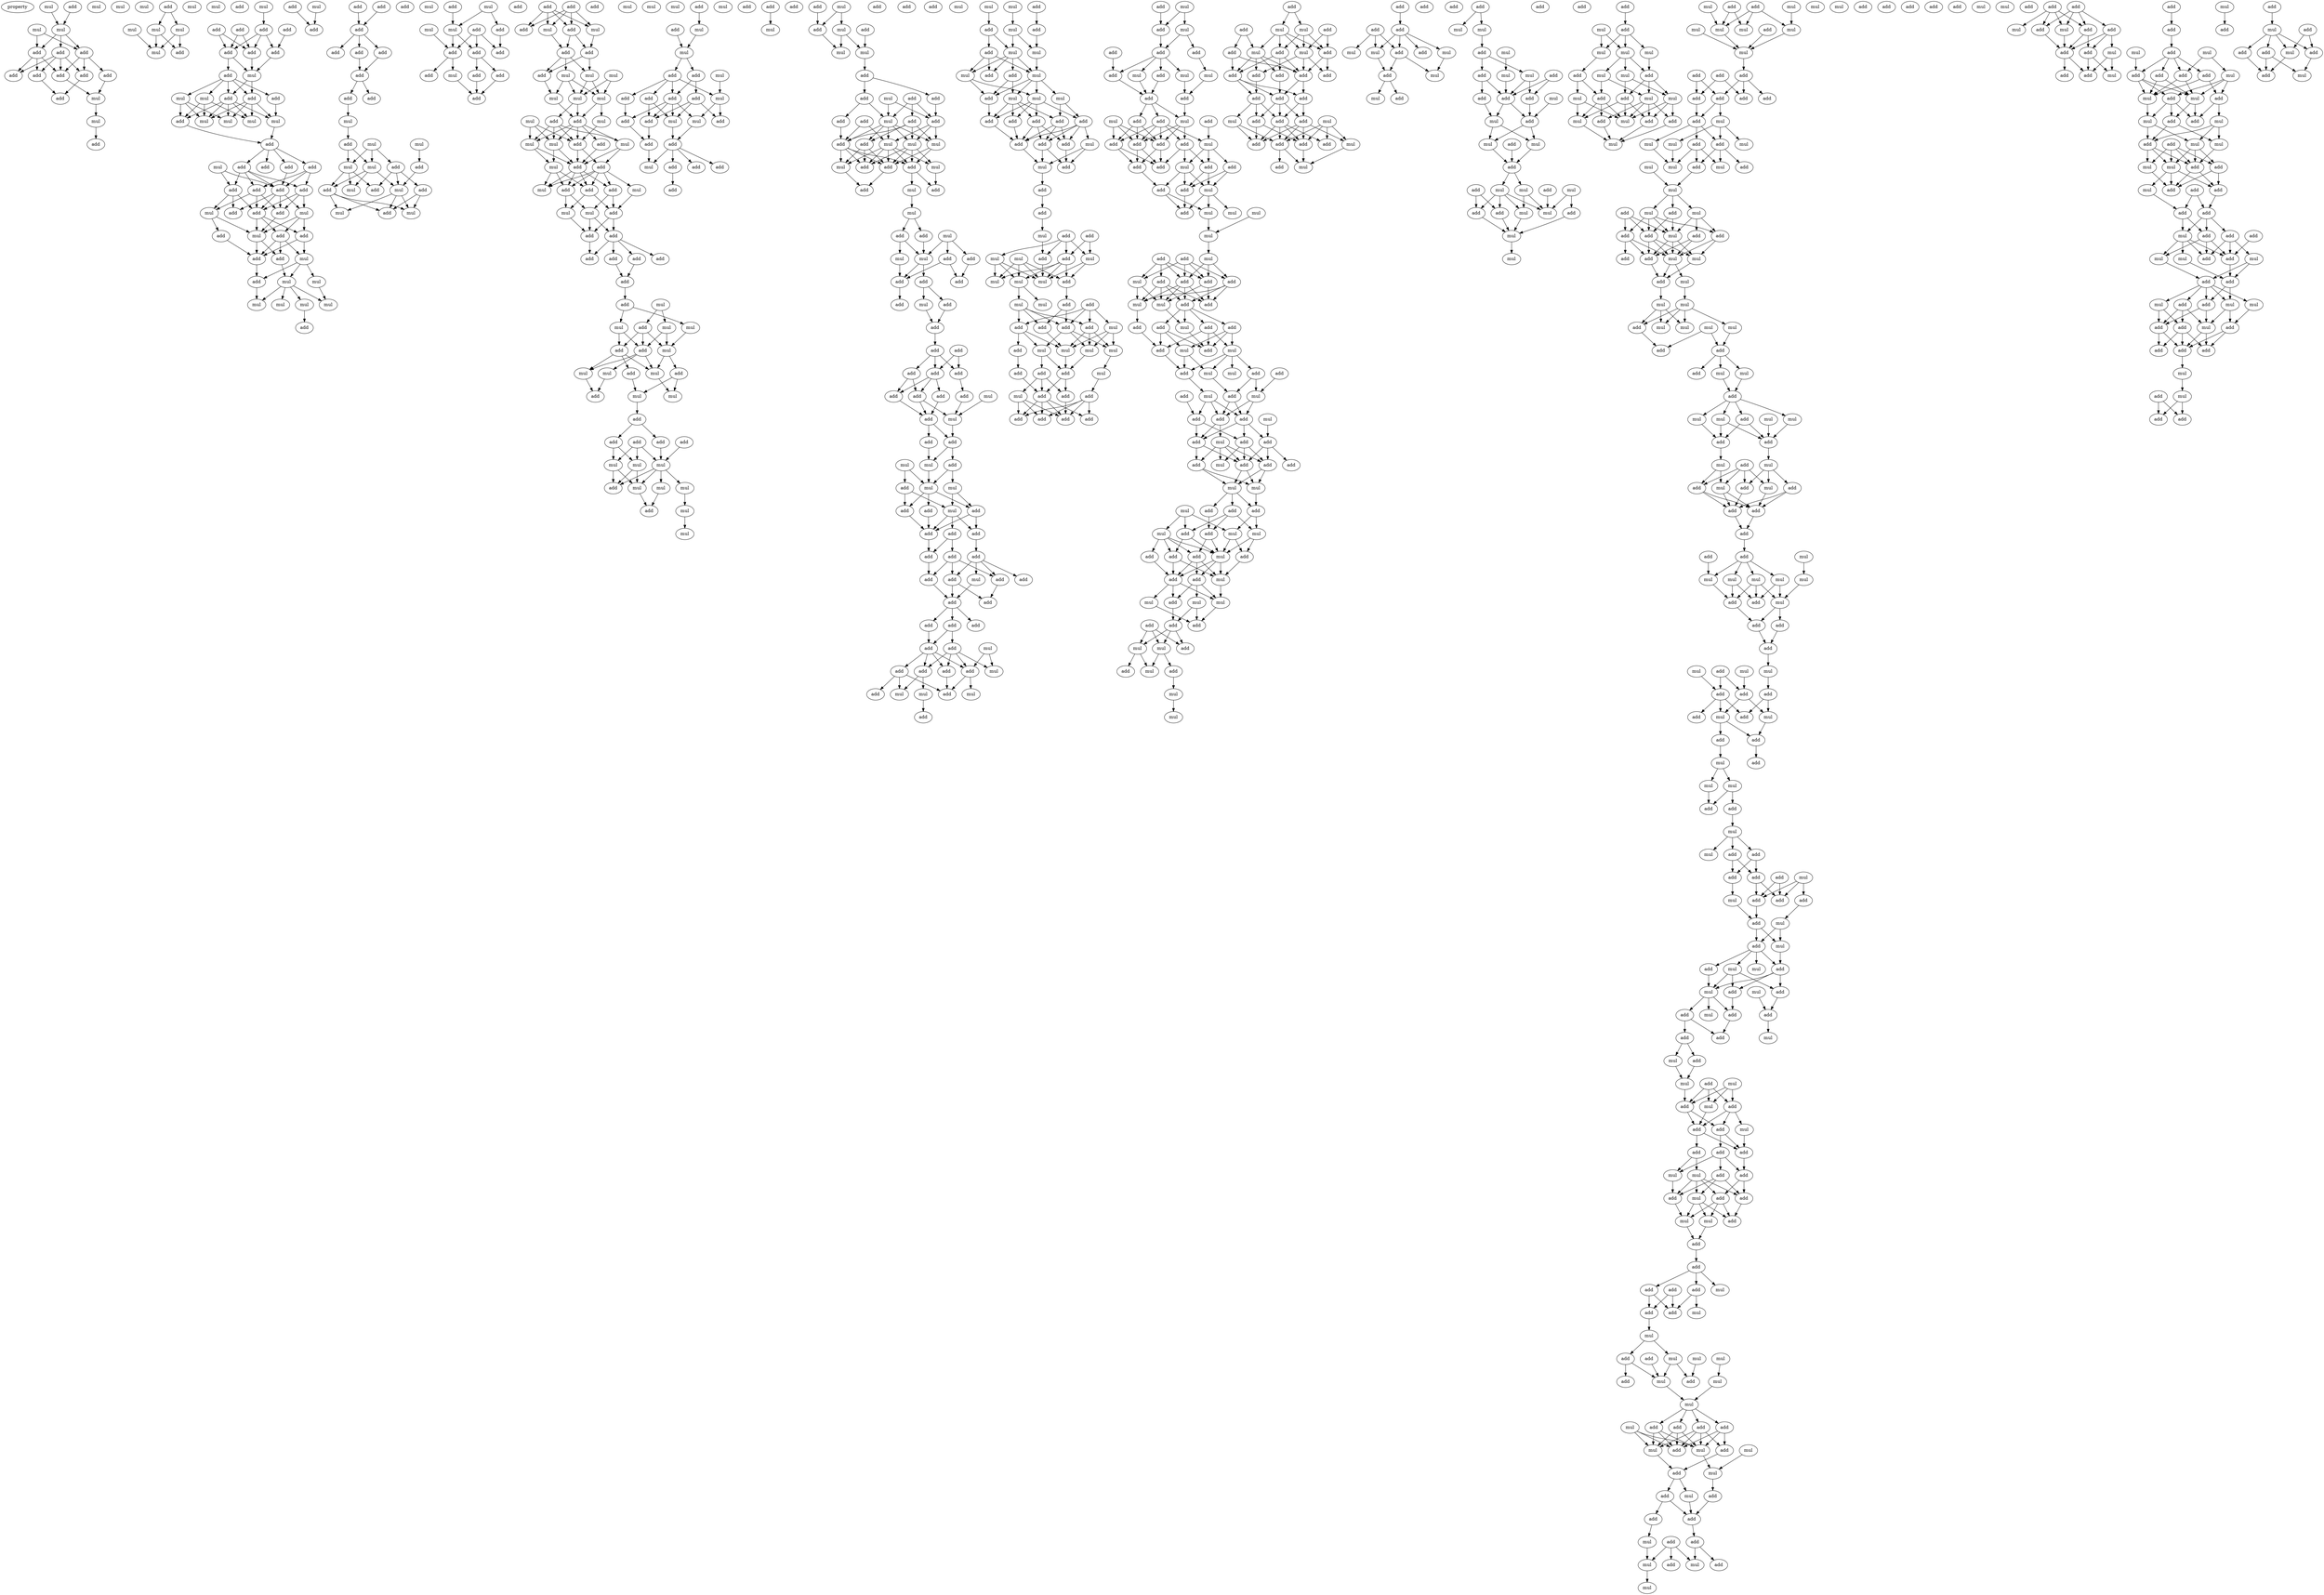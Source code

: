 digraph {
    node [fontcolor=black]
    property [mul=2,lf=1.2]
    0 [ label = mul ];
    1 [ label = add ];
    2 [ label = mul ];
    3 [ label = mul ];
    4 [ label = mul ];
    5 [ label = add ];
    6 [ label = add ];
    7 [ label = add ];
    8 [ label = add ];
    9 [ label = add ];
    10 [ label = add ];
    11 [ label = add ];
    12 [ label = add ];
    13 [ label = mul ];
    14 [ label = add ];
    15 [ label = mul ];
    16 [ label = mul ];
    17 [ label = add ];
    18 [ label = mul ];
    19 [ label = add ];
    20 [ label = mul ];
    21 [ label = mul ];
    22 [ label = mul ];
    23 [ label = mul ];
    24 [ label = mul ];
    25 [ label = add ];
    26 [ label = mul ];
    27 [ label = add ];
    28 [ label = mul ];
    29 [ label = add ];
    30 [ label = add ];
    31 [ label = add ];
    32 [ label = add ];
    33 [ label = add ];
    34 [ label = add ];
    35 [ label = add ];
    36 [ label = mul ];
    37 [ label = add ];
    38 [ label = add ];
    39 [ label = add ];
    40 [ label = add ];
    41 [ label = mul ];
    42 [ label = mul ];
    43 [ label = mul ];
    44 [ label = mul ];
    45 [ label = mul ];
    46 [ label = add ];
    47 [ label = mul ];
    48 [ label = add ];
    49 [ label = add ];
    50 [ label = add ];
    51 [ label = add ];
    52 [ label = mul ];
    53 [ label = add ];
    54 [ label = add ];
    55 [ label = add ];
    56 [ label = add ];
    57 [ label = add ];
    58 [ label = mul ];
    59 [ label = add ];
    60 [ label = mul ];
    61 [ label = add ];
    62 [ label = add ];
    63 [ label = add ];
    64 [ label = mul ];
    65 [ label = add ];
    66 [ label = add ];
    67 [ label = add ];
    68 [ label = add ];
    69 [ label = mul ];
    70 [ label = mul ];
    71 [ label = mul ];
    72 [ label = add ];
    73 [ label = mul ];
    74 [ label = mul ];
    75 [ label = mul ];
    76 [ label = mul ];
    77 [ label = add ];
    78 [ label = add ];
    79 [ label = mul ];
    80 [ label = add ];
    81 [ label = add ];
    82 [ label = add ];
    83 [ label = add ];
    84 [ label = add ];
    85 [ label = add ];
    86 [ label = add ];
    87 [ label = add ];
    88 [ label = mul ];
    89 [ label = add ];
    90 [ label = add ];
    91 [ label = add ];
    92 [ label = mul ];
    93 [ label = add ];
    94 [ label = mul ];
    95 [ label = mul ];
    96 [ label = add ];
    97 [ label = add ];
    98 [ label = mul ];
    99 [ label = mul ];
    100 [ label = mul ];
    101 [ label = add ];
    102 [ label = add ];
    103 [ label = mul ];
    104 [ label = add ];
    105 [ label = mul ];
    106 [ label = add ];
    107 [ label = mul ];
    108 [ label = add ];
    109 [ label = mul ];
    110 [ label = mul ];
    111 [ label = add ];
    112 [ label = add ];
    113 [ label = mul ];
    114 [ label = add ];
    115 [ label = add ];
    116 [ label = add ];
    117 [ label = mul ];
    118 [ label = add ];
    119 [ label = add ];
    120 [ label = add ];
    121 [ label = add ];
    122 [ label = add ];
    123 [ label = add ];
    124 [ label = add ];
    125 [ label = mul ];
    126 [ label = add ];
    127 [ label = add ];
    128 [ label = mul ];
    129 [ label = add ];
    130 [ label = add ];
    131 [ label = add ];
    132 [ label = mul ];
    133 [ label = mul ];
    134 [ label = add ];
    135 [ label = mul ];
    136 [ label = mul ];
    137 [ label = mul ];
    138 [ label = mul ];
    139 [ label = mul ];
    140 [ label = add ];
    141 [ label = mul ];
    142 [ label = add ];
    143 [ label = add ];
    144 [ label = mul ];
    145 [ label = mul ];
    146 [ label = mul ];
    147 [ label = add ];
    148 [ label = mul ];
    149 [ label = add ];
    150 [ label = add ];
    151 [ label = mul ];
    152 [ label = add ];
    153 [ label = mul ];
    154 [ label = add ];
    155 [ label = add ];
    156 [ label = mul ];
    157 [ label = mul ];
    158 [ label = add ];
    159 [ label = add ];
    160 [ label = add ];
    161 [ label = add ];
    162 [ label = add ];
    163 [ label = add ];
    164 [ label = mul ];
    165 [ label = add ];
    166 [ label = add ];
    167 [ label = add ];
    168 [ label = mul ];
    169 [ label = add ];
    170 [ label = mul ];
    171 [ label = mul ];
    172 [ label = mul ];
    173 [ label = mul ];
    174 [ label = add ];
    175 [ label = mul ];
    176 [ label = add ];
    177 [ label = mul ];
    178 [ label = mul ];
    179 [ label = add ];
    180 [ label = add ];
    181 [ label = mul ];
    182 [ label = mul ];
    183 [ label = mul ];
    184 [ label = add ];
    185 [ label = add ];
    186 [ label = add ];
    187 [ label = add ];
    188 [ label = mul ];
    189 [ label = add ];
    190 [ label = add ];
    191 [ label = mul ];
    192 [ label = mul ];
    193 [ label = mul ];
    194 [ label = mul ];
    195 [ label = mul ];
    196 [ label = add ];
    197 [ label = mul ];
    198 [ label = add ];
    199 [ label = mul ];
    200 [ label = mul ];
    201 [ label = add ];
    202 [ label = add ];
    203 [ label = mul ];
    204 [ label = add ];
    205 [ label = add ];
    206 [ label = mul ];
    207 [ label = mul ];
    208 [ label = mul ];
    209 [ label = mul ];
    210 [ label = add ];
    211 [ label = add ];
    212 [ label = add ];
    213 [ label = add ];
    214 [ label = mul ];
    215 [ label = add ];
    216 [ label = add ];
    217 [ label = mul ];
    218 [ label = add ];
    219 [ label = add ];
    220 [ label = add ];
    221 [ label = mul ];
    222 [ label = add ];
    223 [ label = add ];
    224 [ label = add ];
    225 [ label = mul ];
    226 [ label = add ];
    227 [ label = add ];
    228 [ label = add ];
    229 [ label = add ];
    230 [ label = add ];
    231 [ label = mul ];
    232 [ label = add ];
    233 [ label = mul ];
    234 [ label = add ];
    235 [ label = mul ];
    236 [ label = mul ];
    237 [ label = add ];
    238 [ label = add ];
    239 [ label = add ];
    240 [ label = mul ];
    241 [ label = add ];
    242 [ label = add ];
    243 [ label = add ];
    244 [ label = add ];
    245 [ label = add ];
    246 [ label = mul ];
    247 [ label = mul ];
    248 [ label = mul ];
    249 [ label = add ];
    250 [ label = add ];
    251 [ label = mul ];
    252 [ label = mul ];
    253 [ label = add ];
    254 [ label = mul ];
    255 [ label = add ];
    256 [ label = add ];
    257 [ label = add ];
    258 [ label = mul ];
    259 [ label = add ];
    260 [ label = add ];
    261 [ label = mul ];
    262 [ label = add ];
    263 [ label = add ];
    264 [ label = mul ];
    265 [ label = add ];
    266 [ label = add ];
    267 [ label = mul ];
    268 [ label = add ];
    269 [ label = mul ];
    270 [ label = add ];
    271 [ label = add ];
    272 [ label = add ];
    273 [ label = mul ];
    274 [ label = add ];
    275 [ label = add ];
    276 [ label = add ];
    277 [ label = add ];
    278 [ label = add ];
    279 [ label = add ];
    280 [ label = add ];
    281 [ label = add ];
    282 [ label = add ];
    283 [ label = mul ];
    284 [ label = add ];
    285 [ label = add ];
    286 [ label = add ];
    287 [ label = add ];
    288 [ label = add ];
    289 [ label = mul ];
    290 [ label = add ];
    291 [ label = mul ];
    292 [ label = add ];
    293 [ label = add ];
    294 [ label = mul ];
    295 [ label = mul ];
    296 [ label = add ];
    297 [ label = mul ];
    298 [ label = mul ];
    299 [ label = add ];
    300 [ label = add ];
    301 [ label = mul ];
    302 [ label = add ];
    303 [ label = add ];
    304 [ label = add ];
    305 [ label = add ];
    306 [ label = add ];
    307 [ label = add ];
    308 [ label = add ];
    309 [ label = add ];
    310 [ label = add ];
    311 [ label = add ];
    312 [ label = add ];
    313 [ label = mul ];
    314 [ label = add ];
    315 [ label = add ];
    316 [ label = add ];
    317 [ label = add ];
    318 [ label = add ];
    319 [ label = mul ];
    320 [ label = add ];
    321 [ label = add ];
    322 [ label = add ];
    323 [ label = add ];
    324 [ label = add ];
    325 [ label = add ];
    326 [ label = mul ];
    327 [ label = mul ];
    328 [ label = mul ];
    329 [ label = mul ];
    330 [ label = add ];
    331 [ label = add ];
    332 [ label = add ];
    333 [ label = mul ];
    334 [ label = add ];
    335 [ label = mul ];
    336 [ label = add ];
    337 [ label = add ];
    338 [ label = mul ];
    339 [ label = add ];
    340 [ label = mul ];
    341 [ label = mul ];
    342 [ label = add ];
    343 [ label = add ];
    344 [ label = mul ];
    345 [ label = mul ];
    346 [ label = mul ];
    347 [ label = add ];
    348 [ label = mul ];
    349 [ label = mul ];
    350 [ label = add ];
    351 [ label = add ];
    352 [ label = add ];
    353 [ label = add ];
    354 [ label = add ];
    355 [ label = add ];
    356 [ label = add ];
    357 [ label = add ];
    358 [ label = mul ];
    359 [ label = mul ];
    360 [ label = add ];
    361 [ label = add ];
    362 [ label = add ];
    363 [ label = add ];
    364 [ label = mul ];
    365 [ label = add ];
    366 [ label = mul ];
    367 [ label = mul ];
    368 [ label = add ];
    369 [ label = mul ];
    370 [ label = add ];
    371 [ label = mul ];
    372 [ label = mul ];
    373 [ label = mul ];
    374 [ label = add ];
    375 [ label = mul ];
    376 [ label = mul ];
    377 [ label = add ];
    378 [ label = add ];
    379 [ label = add ];
    380 [ label = mul ];
    381 [ label = add ];
    382 [ label = add ];
    383 [ label = add ];
    384 [ label = mul ];
    385 [ label = add ];
    386 [ label = mul ];
    387 [ label = mul ];
    388 [ label = mul ];
    389 [ label = add ];
    390 [ label = add ];
    391 [ label = add ];
    392 [ label = mul ];
    393 [ label = add ];
    394 [ label = add ];
    395 [ label = add ];
    396 [ label = mul ];
    397 [ label = add ];
    398 [ label = add ];
    399 [ label = add ];
    400 [ label = add ];
    401 [ label = mul ];
    402 [ label = add ];
    403 [ label = add ];
    404 [ label = mul ];
    405 [ label = add ];
    406 [ label = add ];
    407 [ label = add ];
    408 [ label = mul ];
    409 [ label = mul ];
    410 [ label = add ];
    411 [ label = add ];
    412 [ label = mul ];
    413 [ label = add ];
    414 [ label = add ];
    415 [ label = add ];
    416 [ label = mul ];
    417 [ label = add ];
    418 [ label = add ];
    419 [ label = mul ];
    420 [ label = add ];
    421 [ label = add ];
    422 [ label = add ];
    423 [ label = add ];
    424 [ label = mul ];
    425 [ label = add ];
    426 [ label = mul ];
    427 [ label = add ];
    428 [ label = add ];
    429 [ label = add ];
    430 [ label = add ];
    431 [ label = mul ];
    432 [ label = add ];
    433 [ label = mul ];
    434 [ label = add ];
    435 [ label = mul ];
    436 [ label = mul ];
    437 [ label = mul ];
    438 [ label = mul ];
    439 [ label = add ];
    440 [ label = add ];
    441 [ label = add ];
    442 [ label = mul ];
    443 [ label = add ];
    444 [ label = add ];
    445 [ label = add ];
    446 [ label = mul ];
    447 [ label = mul ];
    448 [ label = add ];
    449 [ label = add ];
    450 [ label = add ];
    451 [ label = add ];
    452 [ label = mul ];
    453 [ label = add ];
    454 [ label = add ];
    455 [ label = add ];
    456 [ label = add ];
    457 [ label = mul ];
    458 [ label = mul ];
    459 [ label = add ];
    460 [ label = add ];
    461 [ label = mul ];
    462 [ label = add ];
    463 [ label = mul ];
    464 [ label = add ];
    465 [ label = mul ];
    466 [ label = add ];
    467 [ label = mul ];
    468 [ label = add ];
    469 [ label = add ];
    470 [ label = add ];
    471 [ label = mul ];
    472 [ label = add ];
    473 [ label = add ];
    474 [ label = mul ];
    475 [ label = add ];
    476 [ label = add ];
    477 [ label = mul ];
    478 [ label = add ];
    479 [ label = add ];
    480 [ label = add ];
    481 [ label = mul ];
    482 [ label = mul ];
    483 [ label = mul ];
    484 [ label = add ];
    485 [ label = add ];
    486 [ label = add ];
    487 [ label = add ];
    488 [ label = mul ];
    489 [ label = mul ];
    490 [ label = add ];
    491 [ label = mul ];
    492 [ label = add ];
    493 [ label = add ];
    494 [ label = add ];
    495 [ label = mul ];
    496 [ label = add ];
    497 [ label = add ];
    498 [ label = mul ];
    499 [ label = add ];
    500 [ label = mul ];
    501 [ label = add ];
    502 [ label = mul ];
    503 [ label = mul ];
    504 [ label = add ];
    505 [ label = add ];
    506 [ label = add ];
    507 [ label = mul ];
    508 [ label = add ];
    509 [ label = mul ];
    510 [ label = add ];
    511 [ label = add ];
    512 [ label = mul ];
    513 [ label = mul ];
    514 [ label = mul ];
    515 [ label = add ];
    516 [ label = mul ];
    517 [ label = mul ];
    518 [ label = add ];
    519 [ label = add ];
    520 [ label = add ];
    521 [ label = mul ];
    522 [ label = add ];
    523 [ label = mul ];
    524 [ label = add ];
    525 [ label = add ];
    526 [ label = add ];
    527 [ label = add ];
    528 [ label = add ];
    529 [ label = add ];
    530 [ label = add ];
    531 [ label = add ];
    532 [ label = add ];
    533 [ label = add ];
    534 [ label = add ];
    535 [ label = add ];
    536 [ label = mul ];
    537 [ label = mul ];
    538 [ label = add ];
    539 [ label = add ];
    540 [ label = mul ];
    541 [ label = add ];
    542 [ label = add ];
    543 [ label = mul ];
    544 [ label = add ];
    545 [ label = add ];
    546 [ label = add ];
    547 [ label = add ];
    548 [ label = add ];
    549 [ label = mul ];
    550 [ label = add ];
    551 [ label = add ];
    552 [ label = mul ];
    553 [ label = mul ];
    554 [ label = add ];
    555 [ label = mul ];
    556 [ label = mul ];
    557 [ label = add ];
    558 [ label = add ];
    559 [ label = add ];
    560 [ label = mul ];
    561 [ label = add ];
    562 [ label = mul ];
    563 [ label = mul ];
    564 [ label = add ];
    565 [ label = add ];
    566 [ label = mul ];
    567 [ label = add ];
    568 [ label = mul ];
    569 [ label = add ];
    570 [ label = add ];
    571 [ label = add ];
    572 [ label = mul ];
    573 [ label = mul ];
    574 [ label = add ];
    575 [ label = mul ];
    576 [ label = add ];
    577 [ label = add ];
    578 [ label = mul ];
    579 [ label = add ];
    580 [ label = mul ];
    581 [ label = mul ];
    582 [ label = add ];
    583 [ label = add ];
    584 [ label = mul ];
    585 [ label = add ];
    586 [ label = mul ];
    587 [ label = add ];
    588 [ label = mul ];
    589 [ label = add ];
    590 [ label = mul ];
    591 [ label = add ];
    592 [ label = mul ];
    593 [ label = mul ];
    594 [ label = add ];
    595 [ label = mul ];
    596 [ label = mul ];
    597 [ label = mul ];
    598 [ label = add ];
    599 [ label = mul ];
    600 [ label = add ];
    601 [ label = mul ];
    602 [ label = add ];
    603 [ label = add ];
    604 [ label = mul ];
    605 [ label = mul ];
    606 [ label = mul ];
    607 [ label = add ];
    608 [ label = mul ];
    609 [ label = add ];
    610 [ label = add ];
    611 [ label = mul ];
    612 [ label = mul ];
    613 [ label = add ];
    614 [ label = mul ];
    615 [ label = add ];
    616 [ label = mul ];
    617 [ label = mul ];
    618 [ label = mul ];
    619 [ label = add ];
    620 [ label = mul ];
    621 [ label = mul ];
    622 [ label = mul ];
    623 [ label = add ];
    624 [ label = add ];
    625 [ label = add ];
    626 [ label = add ];
    627 [ label = add ];
    628 [ label = add ];
    629 [ label = add ];
    630 [ label = add ];
    631 [ label = mul ];
    632 [ label = add ];
    633 [ label = mul ];
    634 [ label = mul ];
    635 [ label = add ];
    636 [ label = mul ];
    637 [ label = add ];
    638 [ label = mul ];
    639 [ label = mul ];
    640 [ label = add ];
    641 [ label = mul ];
    642 [ label = mul ];
    643 [ label = mul ];
    644 [ label = mul ];
    645 [ label = add ];
    646 [ label = mul ];
    647 [ label = add ];
    648 [ label = add ];
    649 [ label = mul ];
    650 [ label = add ];
    651 [ label = add ];
    652 [ label = add ];
    653 [ label = mul ];
    654 [ label = mul ];
    655 [ label = add ];
    656 [ label = add ];
    657 [ label = add ];
    658 [ label = mul ];
    659 [ label = mul ];
    660 [ label = mul ];
    661 [ label = add ];
    662 [ label = mul ];
    663 [ label = mul ];
    664 [ label = mul ];
    665 [ label = mul ];
    666 [ label = add ];
    667 [ label = add ];
    668 [ label = add ];
    669 [ label = mul ];
    670 [ label = mul ];
    671 [ label = mul ];
    672 [ label = add ];
    673 [ label = mul ];
    674 [ label = mul ];
    675 [ label = add ];
    676 [ label = mul ];
    677 [ label = mul ];
    678 [ label = add ];
    679 [ label = add ];
    680 [ label = add ];
    681 [ label = mul ];
    682 [ label = mul ];
    683 [ label = add ];
    684 [ label = mul ];
    685 [ label = add ];
    686 [ label = mul ];
    687 [ label = add ];
    688 [ label = add ];
    689 [ label = add ];
    690 [ label = add ];
    691 [ label = add ];
    692 [ label = mul ];
    693 [ label = add ];
    694 [ label = add ];
    695 [ label = mul ];
    696 [ label = mul ];
    697 [ label = mul ];
    698 [ label = mul ];
    699 [ label = mul ];
    700 [ label = add ];
    701 [ label = add ];
    702 [ label = add ];
    703 [ label = mul ];
    704 [ label = add ];
    705 [ label = add ];
    706 [ label = add ];
    707 [ label = mul ];
    708 [ label = mul ];
    709 [ label = add ];
    710 [ label = mul ];
    711 [ label = add ];
    712 [ label = add ];
    713 [ label = add ];
    714 [ label = add ];
    715 [ label = mul ];
    716 [ label = add ];
    717 [ label = mul ];
    718 [ label = add ];
    719 [ label = add ];
    720 [ label = add ];
    721 [ label = add ];
    722 [ label = mul ];
    723 [ label = mul ];
    724 [ label = mul ];
    725 [ label = add ];
    726 [ label = add ];
    727 [ label = mul ];
    728 [ label = mul ];
    729 [ label = add ];
    730 [ label = add ];
    731 [ label = add ];
    732 [ label = add ];
    733 [ label = add ];
    734 [ label = mul ];
    735 [ label = add ];
    736 [ label = add ];
    737 [ label = mul ];
    738 [ label = add ];
    739 [ label = add ];
    740 [ label = add ];
    741 [ label = add ];
    742 [ label = mul ];
    743 [ label = add ];
    744 [ label = mul ];
    745 [ label = add ];
    746 [ label = mul ];
    747 [ label = mul ];
    748 [ label = add ];
    749 [ label = mul ];
    750 [ label = add ];
    751 [ label = add ];
    752 [ label = mul ];
    753 [ label = add ];
    754 [ label = mul ];
    755 [ label = add ];
    756 [ label = add ];
    757 [ label = add ];
    758 [ label = add ];
    759 [ label = mul ];
    760 [ label = mul ];
    761 [ label = add ];
    762 [ label = mul ];
    763 [ label = add ];
    764 [ label = mul ];
    765 [ label = mul ];
    766 [ label = add ];
    767 [ label = add ];
    768 [ label = mul ];
    769 [ label = mul ];
    770 [ label = add ];
    771 [ label = add ];
    772 [ label = add ];
    773 [ label = add ];
    774 [ label = add ];
    775 [ label = add ];
    776 [ label = mul ];
    777 [ label = add ];
    778 [ label = mul ];
    779 [ label = add ];
    780 [ label = mul ];
    781 [ label = add ];
    782 [ label = add ];
    783 [ label = mul ];
    784 [ label = mul ];
    785 [ label = add ];
    786 [ label = mul ];
    787 [ label = add ];
    788 [ label = add ];
    789 [ label = add ];
    790 [ label = add ];
    791 [ label = mul ];
    792 [ label = add ];
    793 [ label = add ];
    794 [ label = add ];
    795 [ label = mul ];
    796 [ label = mul ];
    797 [ label = mul ];
    798 [ label = add ];
    799 [ label = mul ];
    800 [ label = add ];
    801 [ label = mul ];
    802 [ label = mul ];
    803 [ label = add ];
    804 [ label = add ];
    805 [ label = mul ];
    806 [ label = mul ];
    807 [ label = add ];
    808 [ label = mul ];
    809 [ label = add ];
    810 [ label = add ];
    811 [ label = add ];
    812 [ label = add ];
    813 [ label = add ];
    814 [ label = mul ];
    815 [ label = mul ];
    816 [ label = mul ];
    817 [ label = add ];
    818 [ label = mul ];
    819 [ label = add ];
    820 [ label = add ];
    821 [ label = mul ];
    822 [ label = add ];
    823 [ label = add ];
    824 [ label = add ];
    825 [ label = mul ];
    826 [ label = add ];
    827 [ label = add ];
    828 [ label = mul ];
    829 [ label = add ];
    830 [ label = add ];
    831 [ label = mul ];
    832 [ label = mul ];
    833 [ label = add ];
    834 [ label = add ];
    835 [ label = mul ];
    836 [ label = add ];
    837 [ label = add ];
    838 [ label = mul ];
    839 [ label = add ];
    840 [ label = add ];
    841 [ label = mul ];
    842 [ label = add ];
    843 [ label = mul ];
    844 [ label = add ];
    845 [ label = add ];
    846 [ label = add ];
    847 [ label = add ];
    848 [ label = mul ];
    849 [ label = add ];
    850 [ label = mul ];
    851 [ label = add ];
    852 [ label = add ];
    853 [ label = add ];
    854 [ label = add ];
    855 [ label = mul ];
    856 [ label = mul ];
    857 [ label = add ];
    858 [ label = mul ];
    859 [ label = add ];
    860 [ label = mul ];
    861 [ label = add ];
    862 [ label = mul ];
    863 [ label = add ];
    864 [ label = mul ];
    865 [ label = add ];
    866 [ label = mul ];
    867 [ label = add ];
    868 [ label = add ];
    869 [ label = mul ];
    870 [ label = add ];
    871 [ label = mul ];
    872 [ label = add ];
    873 [ label = add ];
    874 [ label = add ];
    875 [ label = mul ];
    876 [ label = add ];
    877 [ label = add ];
    878 [ label = add ];
    879 [ label = add ];
    880 [ label = add ];
    881 [ label = mul ];
    882 [ label = add ];
    883 [ label = mul ];
    884 [ label = mul ];
    885 [ label = add ];
    886 [ label = mul ];
    887 [ label = add ];
    888 [ label = add ];
    889 [ label = add ];
    890 [ label = mul ];
    891 [ label = mul ];
    892 [ label = add ];
    893 [ label = mul ];
    894 [ label = mul ];
    895 [ label = add ];
    896 [ label = add ];
    897 [ label = add ];
    898 [ label = add ];
    899 [ label = add ];
    900 [ label = add ];
    901 [ label = mul ];
    902 [ label = add ];
    903 [ label = mul ];
    904 [ label = add ];
    905 [ label = mul ];
    906 [ label = add ];
    907 [ label = add ];
    908 [ label = add ];
    909 [ label = add ];
    910 [ label = mul ];
    911 [ label = mul ];
    912 [ label = add ];
    913 [ label = add ];
    914 [ label = add ];
    915 [ label = mul ];
    916 [ label = add ];
    0 -> 2 [ name = 0 ];
    1 -> 2 [ name = 1 ];
    2 -> 5 [ name = 2 ];
    2 -> 6 [ name = 3 ];
    2 -> 7 [ name = 4 ];
    3 -> 6 [ name = 5 ];
    3 -> 7 [ name = 6 ];
    5 -> 8 [ name = 7 ];
    5 -> 9 [ name = 8 ];
    5 -> 10 [ name = 9 ];
    5 -> 12 [ name = 10 ];
    6 -> 9 [ name = 11 ];
    6 -> 10 [ name = 12 ];
    6 -> 12 [ name = 13 ];
    7 -> 8 [ name = 14 ];
    7 -> 11 [ name = 15 ];
    7 -> 12 [ name = 16 ];
    8 -> 14 [ name = 17 ];
    10 -> 14 [ name = 18 ];
    11 -> 13 [ name = 19 ];
    12 -> 13 [ name = 20 ];
    13 -> 15 [ name = 21 ];
    15 -> 17 [ name = 22 ];
    19 -> 20 [ name = 23 ];
    19 -> 21 [ name = 24 ];
    20 -> 24 [ name = 25 ];
    20 -> 25 [ name = 26 ];
    21 -> 24 [ name = 27 ];
    21 -> 25 [ name = 28 ];
    23 -> 24 [ name = 29 ];
    28 -> 30 [ name = 30 ];
    29 -> 35 [ name = 31 ];
    30 -> 33 [ name = 32 ];
    30 -> 34 [ name = 33 ];
    30 -> 35 [ name = 34 ];
    31 -> 33 [ name = 35 ];
    31 -> 34 [ name = 36 ];
    32 -> 33 [ name = 37 ];
    32 -> 34 [ name = 38 ];
    33 -> 36 [ name = 39 ];
    33 -> 37 [ name = 40 ];
    34 -> 36 [ name = 41 ];
    35 -> 36 [ name = 42 ];
    36 -> 38 [ name = 43 ];
    36 -> 40 [ name = 44 ];
    37 -> 38 [ name = 45 ];
    37 -> 39 [ name = 46 ];
    37 -> 40 [ name = 47 ];
    37 -> 41 [ name = 48 ];
    37 -> 42 [ name = 49 ];
    38 -> 43 [ name = 50 ];
    38 -> 44 [ name = 51 ];
    38 -> 45 [ name = 52 ];
    38 -> 47 [ name = 53 ];
    39 -> 44 [ name = 54 ];
    40 -> 43 [ name = 55 ];
    40 -> 44 [ name = 56 ];
    40 -> 45 [ name = 57 ];
    40 -> 46 [ name = 58 ];
    40 -> 47 [ name = 59 ];
    41 -> 43 [ name = 60 ];
    41 -> 46 [ name = 61 ];
    41 -> 47 [ name = 62 ];
    42 -> 45 [ name = 63 ];
    42 -> 46 [ name = 64 ];
    42 -> 47 [ name = 65 ];
    44 -> 48 [ name = 66 ];
    46 -> 48 [ name = 67 ];
    48 -> 49 [ name = 68 ];
    48 -> 50 [ name = 69 ];
    48 -> 51 [ name = 70 ];
    48 -> 53 [ name = 71 ];
    49 -> 54 [ name = 72 ];
    49 -> 55 [ name = 73 ];
    49 -> 57 [ name = 74 ];
    50 -> 57 [ name = 75 ];
    51 -> 54 [ name = 76 ];
    51 -> 55 [ name = 77 ];
    51 -> 56 [ name = 78 ];
    51 -> 57 [ name = 79 ];
    52 -> 56 [ name = 80 ];
    52 -> 57 [ name = 81 ];
    54 -> 58 [ name = 82 ];
    54 -> 61 [ name = 83 ];
    54 -> 62 [ name = 84 ];
    55 -> 60 [ name = 85 ];
    55 -> 61 [ name = 86 ];
    55 -> 62 [ name = 87 ];
    56 -> 59 [ name = 88 ];
    56 -> 60 [ name = 89 ];
    56 -> 62 [ name = 90 ];
    57 -> 58 [ name = 91 ];
    57 -> 59 [ name = 92 ];
    57 -> 61 [ name = 93 ];
    57 -> 62 [ name = 94 ];
    58 -> 63 [ name = 95 ];
    58 -> 64 [ name = 96 ];
    58 -> 66 [ name = 97 ];
    60 -> 64 [ name = 98 ];
    60 -> 65 [ name = 99 ];
    61 -> 64 [ name = 100 ];
    62 -> 63 [ name = 101 ];
    62 -> 64 [ name = 102 ];
    62 -> 66 [ name = 103 ];
    63 -> 68 [ name = 104 ];
    63 -> 69 [ name = 105 ];
    64 -> 67 [ name = 106 ];
    64 -> 68 [ name = 107 ];
    65 -> 68 [ name = 108 ];
    66 -> 67 [ name = 109 ];
    66 -> 68 [ name = 110 ];
    66 -> 69 [ name = 111 ];
    67 -> 71 [ name = 112 ];
    68 -> 72 [ name = 113 ];
    69 -> 70 [ name = 114 ];
    69 -> 71 [ name = 115 ];
    69 -> 72 [ name = 116 ];
    70 -> 76 [ name = 117 ];
    71 -> 73 [ name = 118 ];
    71 -> 74 [ name = 119 ];
    71 -> 75 [ name = 120 ];
    71 -> 76 [ name = 121 ];
    72 -> 75 [ name = 122 ];
    73 -> 77 [ name = 123 ];
    78 -> 81 [ name = 124 ];
    79 -> 81 [ name = 125 ];
    80 -> 83 [ name = 126 ];
    82 -> 83 [ name = 127 ];
    83 -> 84 [ name = 128 ];
    83 -> 85 [ name = 129 ];
    83 -> 86 [ name = 130 ];
    85 -> 89 [ name = 131 ];
    86 -> 89 [ name = 132 ];
    89 -> 90 [ name = 133 ];
    89 -> 91 [ name = 134 ];
    90 -> 92 [ name = 135 ];
    92 -> 93 [ name = 136 ];
    93 -> 98 [ name = 137 ];
    93 -> 99 [ name = 138 ];
    94 -> 96 [ name = 139 ];
    94 -> 98 [ name = 140 ];
    94 -> 99 [ name = 141 ];
    95 -> 97 [ name = 142 ];
    96 -> 102 [ name = 143 ];
    96 -> 103 [ name = 144 ];
    96 -> 104 [ name = 145 ];
    97 -> 103 [ name = 146 ];
    98 -> 100 [ name = 147 ];
    98 -> 101 [ name = 148 ];
    98 -> 103 [ name = 149 ];
    99 -> 100 [ name = 150 ];
    99 -> 101 [ name = 151 ];
    99 -> 102 [ name = 152 ];
    101 -> 105 [ name = 153 ];
    101 -> 106 [ name = 154 ];
    101 -> 107 [ name = 155 ];
    103 -> 105 [ name = 156 ];
    103 -> 106 [ name = 157 ];
    103 -> 107 [ name = 158 ];
    104 -> 105 [ name = 159 ];
    104 -> 106 [ name = 160 ];
    108 -> 113 [ name = 161 ];
    109 -> 112 [ name = 162 ];
    109 -> 113 [ name = 163 ];
    110 -> 115 [ name = 164 ];
    111 -> 114 [ name = 165 ];
    111 -> 115 [ name = 166 ];
    111 -> 116 [ name = 167 ];
    112 -> 114 [ name = 168 ];
    113 -> 115 [ name = 169 ];
    113 -> 116 [ name = 170 ];
    115 -> 117 [ name = 171 ];
    115 -> 121 [ name = 172 ];
    116 -> 119 [ name = 173 ];
    116 -> 120 [ name = 174 ];
    117 -> 122 [ name = 175 ];
    119 -> 122 [ name = 176 ];
    120 -> 122 [ name = 177 ];
    123 -> 125 [ name = 178 ];
    123 -> 126 [ name = 179 ];
    123 -> 128 [ name = 180 ];
    123 -> 129 [ name = 181 ];
    124 -> 125 [ name = 182 ];
    124 -> 126 [ name = 183 ];
    124 -> 128 [ name = 184 ];
    124 -> 129 [ name = 185 ];
    125 -> 130 [ name = 186 ];
    128 -> 131 [ name = 187 ];
    129 -> 130 [ name = 188 ];
    129 -> 131 [ name = 189 ];
    130 -> 133 [ name = 190 ];
    130 -> 134 [ name = 191 ];
    131 -> 132 [ name = 192 ];
    131 -> 133 [ name = 193 ];
    131 -> 134 [ name = 194 ];
    132 -> 136 [ name = 195 ];
    132 -> 137 [ name = 196 ];
    132 -> 138 [ name = 197 ];
    133 -> 136 [ name = 198 ];
    133 -> 138 [ name = 199 ];
    134 -> 137 [ name = 200 ];
    135 -> 136 [ name = 201 ];
    135 -> 138 [ name = 202 ];
    136 -> 140 [ name = 203 ];
    136 -> 141 [ name = 204 ];
    137 -> 140 [ name = 205 ];
    138 -> 140 [ name = 206 ];
    138 -> 142 [ name = 207 ];
    139 -> 145 [ name = 208 ];
    139 -> 146 [ name = 209 ];
    139 -> 147 [ name = 210 ];
    140 -> 143 [ name = 211 ];
    140 -> 144 [ name = 212 ];
    140 -> 145 [ name = 213 ];
    140 -> 146 [ name = 214 ];
    140 -> 147 [ name = 215 ];
    141 -> 147 [ name = 216 ];
    142 -> 144 [ name = 217 ];
    142 -> 145 [ name = 218 ];
    142 -> 146 [ name = 219 ];
    142 -> 147 [ name = 220 ];
    143 -> 150 [ name = 221 ];
    144 -> 149 [ name = 222 ];
    144 -> 150 [ name = 223 ];
    145 -> 148 [ name = 224 ];
    145 -> 150 [ name = 225 ];
    146 -> 148 [ name = 226 ];
    146 -> 150 [ name = 227 ];
    147 -> 149 [ name = 228 ];
    147 -> 150 [ name = 229 ];
    148 -> 151 [ name = 230 ];
    148 -> 152 [ name = 231 ];
    148 -> 155 [ name = 232 ];
    149 -> 151 [ name = 233 ];
    149 -> 152 [ name = 234 ];
    149 -> 153 [ name = 235 ];
    149 -> 154 [ name = 236 ];
    149 -> 155 [ name = 237 ];
    150 -> 151 [ name = 238 ];
    150 -> 152 [ name = 239 ];
    150 -> 154 [ name = 240 ];
    150 -> 155 [ name = 241 ];
    152 -> 156 [ name = 242 ];
    152 -> 158 [ name = 243 ];
    153 -> 158 [ name = 244 ];
    154 -> 157 [ name = 245 ];
    154 -> 158 [ name = 246 ];
    155 -> 156 [ name = 247 ];
    155 -> 157 [ name = 248 ];
    156 -> 159 [ name = 249 ];
    157 -> 159 [ name = 250 ];
    157 -> 160 [ name = 251 ];
    158 -> 159 [ name = 252 ];
    158 -> 160 [ name = 253 ];
    159 -> 163 [ name = 254 ];
    160 -> 161 [ name = 255 ];
    160 -> 162 [ name = 256 ];
    160 -> 163 [ name = 257 ];
    160 -> 165 [ name = 258 ];
    161 -> 166 [ name = 259 ];
    162 -> 166 [ name = 260 ];
    166 -> 167 [ name = 261 ];
    167 -> 170 [ name = 262 ];
    167 -> 171 [ name = 263 ];
    168 -> 169 [ name = 264 ];
    168 -> 173 [ name = 265 ];
    169 -> 174 [ name = 266 ];
    169 -> 175 [ name = 267 ];
    169 -> 176 [ name = 268 ];
    170 -> 175 [ name = 269 ];
    171 -> 174 [ name = 270 ];
    171 -> 176 [ name = 271 ];
    173 -> 175 [ name = 272 ];
    173 -> 176 [ name = 273 ];
    174 -> 178 [ name = 274 ];
    174 -> 179 [ name = 275 ];
    174 -> 181 [ name = 276 ];
    175 -> 180 [ name = 277 ];
    175 -> 181 [ name = 278 ];
    176 -> 177 [ name = 279 ];
    176 -> 178 [ name = 280 ];
    176 -> 181 [ name = 281 ];
    177 -> 184 [ name = 282 ];
    178 -> 184 [ name = 283 ];
    179 -> 183 [ name = 284 ];
    180 -> 182 [ name = 285 ];
    180 -> 183 [ name = 286 ];
    181 -> 182 [ name = 287 ];
    183 -> 185 [ name = 288 ];
    185 -> 187 [ name = 289 ];
    185 -> 189 [ name = 290 ];
    186 -> 191 [ name = 291 ];
    186 -> 192 [ name = 292 ];
    186 -> 193 [ name = 293 ];
    187 -> 192 [ name = 294 ];
    189 -> 191 [ name = 295 ];
    189 -> 193 [ name = 296 ];
    190 -> 192 [ name = 297 ];
    191 -> 194 [ name = 298 ];
    191 -> 196 [ name = 299 ];
    192 -> 194 [ name = 300 ];
    192 -> 195 [ name = 301 ];
    192 -> 196 [ name = 302 ];
    192 -> 197 [ name = 303 ];
    193 -> 194 [ name = 304 ];
    193 -> 196 [ name = 305 ];
    194 -> 198 [ name = 306 ];
    195 -> 198 [ name = 307 ];
    197 -> 199 [ name = 308 ];
    199 -> 200 [ name = 309 ];
    201 -> 206 [ name = 310 ];
    202 -> 207 [ name = 311 ];
    205 -> 208 [ name = 312 ];
    206 -> 207 [ name = 313 ];
    207 -> 210 [ name = 314 ];
    207 -> 211 [ name = 315 ];
    209 -> 214 [ name = 316 ];
    210 -> 212 [ name = 317 ];
    210 -> 213 [ name = 318 ];
    211 -> 213 [ name = 319 ];
    211 -> 214 [ name = 320 ];
    211 -> 215 [ name = 321 ];
    211 -> 216 [ name = 322 ];
    212 -> 219 [ name = 323 ];
    212 -> 220 [ name = 324 ];
    212 -> 221 [ name = 325 ];
    213 -> 217 [ name = 326 ];
    213 -> 218 [ name = 327 ];
    213 -> 219 [ name = 328 ];
    213 -> 221 [ name = 329 ];
    214 -> 217 [ name = 330 ];
    214 -> 220 [ name = 331 ];
    215 -> 219 [ name = 332 ];
    215 -> 221 [ name = 333 ];
    216 -> 218 [ name = 334 ];
    217 -> 223 [ name = 335 ];
    218 -> 222 [ name = 336 ];
    219 -> 222 [ name = 337 ];
    221 -> 223 [ name = 338 ];
    222 -> 225 [ name = 339 ];
    223 -> 224 [ name = 340 ];
    223 -> 225 [ name = 341 ];
    223 -> 227 [ name = 342 ];
    223 -> 228 [ name = 343 ];
    224 -> 229 [ name = 344 ];
    230 -> 234 [ name = 345 ];
    231 -> 233 [ name = 346 ];
    231 -> 234 [ name = 347 ];
    232 -> 235 [ name = 348 ];
    233 -> 235 [ name = 349 ];
    233 -> 236 [ name = 350 ];
    234 -> 236 [ name = 351 ];
    235 -> 237 [ name = 352 ];
    237 -> 238 [ name = 353 ];
    237 -> 239 [ name = 354 ];
    238 -> 244 [ name = 355 ];
    238 -> 246 [ name = 356 ];
    239 -> 245 [ name = 357 ];
    240 -> 245 [ name = 358 ];
    240 -> 246 [ name = 359 ];
    241 -> 243 [ name = 360 ];
    241 -> 245 [ name = 361 ];
    241 -> 246 [ name = 362 ];
    242 -> 250 [ name = 363 ];
    242 -> 251 [ name = 364 ];
    243 -> 247 [ name = 365 ];
    243 -> 248 [ name = 366 ];
    243 -> 249 [ name = 367 ];
    243 -> 250 [ name = 368 ];
    244 -> 250 [ name = 369 ];
    245 -> 247 [ name = 370 ];
    245 -> 248 [ name = 371 ];
    245 -> 251 [ name = 372 ];
    246 -> 247 [ name = 373 ];
    246 -> 248 [ name = 374 ];
    246 -> 249 [ name = 375 ];
    246 -> 250 [ name = 376 ];
    246 -> 251 [ name = 377 ];
    247 -> 253 [ name = 378 ];
    247 -> 254 [ name = 379 ];
    247 -> 255 [ name = 380 ];
    247 -> 256 [ name = 381 ];
    248 -> 255 [ name = 382 ];
    248 -> 256 [ name = 383 ];
    249 -> 252 [ name = 384 ];
    249 -> 253 [ name = 385 ];
    249 -> 255 [ name = 386 ];
    250 -> 252 [ name = 387 ];
    250 -> 253 [ name = 388 ];
    250 -> 255 [ name = 389 ];
    250 -> 256 [ name = 390 ];
    251 -> 252 [ name = 391 ];
    251 -> 253 [ name = 392 ];
    251 -> 254 [ name = 393 ];
    251 -> 255 [ name = 394 ];
    251 -> 256 [ name = 395 ];
    252 -> 259 [ name = 396 ];
    254 -> 260 [ name = 397 ];
    255 -> 259 [ name = 398 ];
    256 -> 258 [ name = 399 ];
    256 -> 260 [ name = 400 ];
    258 -> 261 [ name = 401 ];
    261 -> 262 [ name = 402 ];
    261 -> 263 [ name = 403 ];
    262 -> 269 [ name = 404 ];
    263 -> 267 [ name = 405 ];
    263 -> 269 [ name = 406 ];
    264 -> 266 [ name = 407 ];
    264 -> 268 [ name = 408 ];
    264 -> 269 [ name = 409 ];
    266 -> 271 [ name = 410 ];
    267 -> 272 [ name = 411 ];
    268 -> 271 [ name = 412 ];
    268 -> 272 [ name = 413 ];
    269 -> 270 [ name = 414 ];
    269 -> 272 [ name = 415 ];
    270 -> 273 [ name = 416 ];
    270 -> 274 [ name = 417 ];
    272 -> 275 [ name = 418 ];
    273 -> 276 [ name = 419 ];
    274 -> 276 [ name = 420 ];
    276 -> 279 [ name = 421 ];
    278 -> 281 [ name = 422 ];
    278 -> 282 [ name = 423 ];
    279 -> 280 [ name = 424 ];
    279 -> 281 [ name = 425 ];
    279 -> 282 [ name = 426 ];
    280 -> 285 [ name = 427 ];
    280 -> 286 [ name = 428 ];
    281 -> 287 [ name = 429 ];
    282 -> 284 [ name = 430 ];
    282 -> 285 [ name = 431 ];
    282 -> 286 [ name = 432 ];
    283 -> 289 [ name = 433 ];
    284 -> 288 [ name = 434 ];
    285 -> 288 [ name = 435 ];
    286 -> 288 [ name = 436 ];
    286 -> 289 [ name = 437 ];
    287 -> 289 [ name = 438 ];
    288 -> 290 [ name = 439 ];
    288 -> 292 [ name = 440 ];
    289 -> 292 [ name = 441 ];
    290 -> 294 [ name = 442 ];
    292 -> 293 [ name = 443 ];
    292 -> 294 [ name = 444 ];
    293 -> 297 [ name = 445 ];
    293 -> 298 [ name = 446 ];
    294 -> 298 [ name = 447 ];
    295 -> 296 [ name = 448 ];
    295 -> 298 [ name = 449 ];
    296 -> 301 [ name = 450 ];
    296 -> 302 [ name = 451 ];
    297 -> 300 [ name = 452 ];
    297 -> 301 [ name = 453 ];
    298 -> 299 [ name = 454 ];
    298 -> 300 [ name = 455 ];
    298 -> 302 [ name = 456 ];
    299 -> 303 [ name = 457 ];
    300 -> 303 [ name = 458 ];
    300 -> 305 [ name = 459 ];
    301 -> 303 [ name = 460 ];
    301 -> 304 [ name = 461 ];
    301 -> 305 [ name = 462 ];
    302 -> 303 [ name = 463 ];
    303 -> 307 [ name = 464 ];
    304 -> 307 [ name = 465 ];
    304 -> 308 [ name = 466 ];
    305 -> 306 [ name = 467 ];
    306 -> 310 [ name = 468 ];
    306 -> 311 [ name = 469 ];
    306 -> 312 [ name = 470 ];
    306 -> 313 [ name = 471 ];
    307 -> 309 [ name = 472 ];
    308 -> 309 [ name = 473 ];
    308 -> 310 [ name = 474 ];
    308 -> 311 [ name = 475 ];
    309 -> 314 [ name = 476 ];
    310 -> 315 [ name = 477 ];
    311 -> 314 [ name = 478 ];
    311 -> 315 [ name = 479 ];
    313 -> 314 [ name = 480 ];
    314 -> 316 [ name = 481 ];
    314 -> 317 [ name = 482 ];
    314 -> 318 [ name = 483 ];
    316 -> 321 [ name = 484 ];
    318 -> 320 [ name = 485 ];
    318 -> 321 [ name = 486 ];
    319 -> 325 [ name = 487 ];
    319 -> 326 [ name = 488 ];
    320 -> 322 [ name = 489 ];
    320 -> 324 [ name = 490 ];
    320 -> 325 [ name = 491 ];
    320 -> 326 [ name = 492 ];
    321 -> 322 [ name = 493 ];
    321 -> 323 [ name = 494 ];
    321 -> 324 [ name = 495 ];
    321 -> 325 [ name = 496 ];
    322 -> 327 [ name = 497 ];
    322 -> 329 [ name = 498 ];
    323 -> 329 [ name = 499 ];
    323 -> 330 [ name = 500 ];
    323 -> 331 [ name = 501 ];
    324 -> 330 [ name = 502 ];
    325 -> 328 [ name = 503 ];
    325 -> 330 [ name = 504 ];
    327 -> 332 [ name = 505 ];
    333 -> 338 [ name = 506 ];
    334 -> 336 [ name = 507 ];
    335 -> 337 [ name = 508 ];
    336 -> 340 [ name = 509 ];
    337 -> 339 [ name = 510 ];
    337 -> 341 [ name = 511 ];
    338 -> 340 [ name = 512 ];
    338 -> 341 [ name = 513 ];
    339 -> 342 [ name = 514 ];
    339 -> 344 [ name = 515 ];
    339 -> 345 [ name = 516 ];
    340 -> 345 [ name = 517 ];
    341 -> 342 [ name = 518 ];
    341 -> 343 [ name = 519 ];
    341 -> 344 [ name = 520 ];
    341 -> 345 [ name = 521 ];
    343 -> 347 [ name = 522 ];
    343 -> 349 [ name = 523 ];
    344 -> 346 [ name = 524 ];
    344 -> 347 [ name = 525 ];
    345 -> 346 [ name = 526 ];
    345 -> 347 [ name = 527 ];
    345 -> 348 [ name = 528 ];
    345 -> 349 [ name = 529 ];
    346 -> 350 [ name = 530 ];
    346 -> 351 [ name = 531 ];
    346 -> 352 [ name = 532 ];
    346 -> 354 [ name = 533 ];
    347 -> 350 [ name = 534 ];
    348 -> 353 [ name = 535 ];
    348 -> 354 [ name = 536 ];
    349 -> 350 [ name = 537 ];
    349 -> 351 [ name = 538 ];
    349 -> 352 [ name = 539 ];
    349 -> 353 [ name = 540 ];
    350 -> 356 [ name = 541 ];
    351 -> 356 [ name = 542 ];
    352 -> 355 [ name = 543 ];
    352 -> 356 [ name = 544 ];
    352 -> 357 [ name = 545 ];
    353 -> 355 [ name = 546 ];
    353 -> 356 [ name = 547 ];
    353 -> 357 [ name = 548 ];
    354 -> 355 [ name = 549 ];
    354 -> 356 [ name = 550 ];
    354 -> 357 [ name = 551 ];
    354 -> 358 [ name = 552 ];
    355 -> 360 [ name = 553 ];
    356 -> 359 [ name = 554 ];
    357 -> 359 [ name = 555 ];
    357 -> 360 [ name = 556 ];
    358 -> 359 [ name = 557 ];
    358 -> 360 [ name = 558 ];
    359 -> 361 [ name = 559 ];
    361 -> 362 [ name = 560 ];
    362 -> 364 [ name = 561 ];
    363 -> 366 [ name = 562 ];
    363 -> 368 [ name = 563 ];
    363 -> 369 [ name = 564 ];
    363 -> 370 [ name = 565 ];
    364 -> 368 [ name = 566 ];
    365 -> 369 [ name = 567 ];
    365 -> 370 [ name = 568 ];
    366 -> 371 [ name = 569 ];
    366 -> 372 [ name = 570 ];
    366 -> 373 [ name = 571 ];
    367 -> 371 [ name = 572 ];
    367 -> 372 [ name = 573 ];
    367 -> 373 [ name = 574 ];
    367 -> 374 [ name = 575 ];
    368 -> 371 [ name = 576 ];
    369 -> 371 [ name = 577 ];
    369 -> 374 [ name = 578 ];
    370 -> 371 [ name = 579 ];
    370 -> 372 [ name = 580 ];
    370 -> 373 [ name = 581 ];
    370 -> 374 [ name = 582 ];
    373 -> 375 [ name = 583 ];
    373 -> 376 [ name = 584 ];
    374 -> 378 [ name = 585 ];
    375 -> 379 [ name = 586 ];
    375 -> 381 [ name = 587 ];
    375 -> 382 [ name = 588 ];
    375 -> 383 [ name = 589 ];
    377 -> 379 [ name = 590 ];
    377 -> 380 [ name = 591 ];
    377 -> 381 [ name = 592 ];
    377 -> 382 [ name = 593 ];
    378 -> 379 [ name = 594 ];
    378 -> 383 [ name = 595 ];
    379 -> 386 [ name = 596 ];
    379 -> 387 [ name = 597 ];
    379 -> 388 [ name = 598 ];
    380 -> 384 [ name = 599 ];
    380 -> 386 [ name = 600 ];
    380 -> 388 [ name = 601 ];
    381 -> 384 [ name = 602 ];
    381 -> 385 [ name = 603 ];
    381 -> 387 [ name = 604 ];
    382 -> 384 [ name = 605 ];
    382 -> 386 [ name = 606 ];
    382 -> 388 [ name = 607 ];
    383 -> 384 [ name = 608 ];
    384 -> 389 [ name = 609 ];
    385 -> 391 [ name = 610 ];
    386 -> 389 [ name = 611 ];
    387 -> 389 [ name = 612 ];
    387 -> 390 [ name = 613 ];
    388 -> 392 [ name = 614 ];
    389 -> 393 [ name = 615 ];
    389 -> 394 [ name = 616 ];
    390 -> 393 [ name = 617 ];
    390 -> 394 [ name = 618 ];
    390 -> 396 [ name = 619 ];
    391 -> 394 [ name = 620 ];
    392 -> 395 [ name = 621 ];
    393 -> 397 [ name = 622 ];
    394 -> 397 [ name = 623 ];
    394 -> 398 [ name = 624 ];
    394 -> 399 [ name = 625 ];
    394 -> 400 [ name = 626 ];
    395 -> 397 [ name = 627 ];
    395 -> 398 [ name = 628 ];
    395 -> 399 [ name = 629 ];
    395 -> 400 [ name = 630 ];
    396 -> 397 [ name = 631 ];
    396 -> 399 [ name = 632 ];
    396 -> 400 [ name = 633 ];
    401 -> 403 [ name = 634 ];
    401 -> 404 [ name = 635 ];
    402 -> 403 [ name = 636 ];
    403 -> 405 [ name = 637 ];
    404 -> 405 [ name = 638 ];
    404 -> 406 [ name = 639 ];
    405 -> 408 [ name = 640 ];
    405 -> 409 [ name = 641 ];
    405 -> 410 [ name = 642 ];
    405 -> 411 [ name = 643 ];
    406 -> 412 [ name = 644 ];
    407 -> 411 [ name = 645 ];
    408 -> 413 [ name = 646 ];
    409 -> 414 [ name = 647 ];
    410 -> 414 [ name = 648 ];
    411 -> 414 [ name = 649 ];
    412 -> 413 [ name = 650 ];
    413 -> 419 [ name = 651 ];
    414 -> 415 [ name = 652 ];
    414 -> 417 [ name = 653 ];
    414 -> 419 [ name = 654 ];
    415 -> 421 [ name = 655 ];
    415 -> 422 [ name = 656 ];
    415 -> 423 [ name = 657 ];
    416 -> 421 [ name = 658 ];
    416 -> 422 [ name = 659 ];
    416 -> 423 [ name = 660 ];
    417 -> 420 [ name = 661 ];
    417 -> 421 [ name = 662 ];
    417 -> 422 [ name = 663 ];
    417 -> 423 [ name = 664 ];
    417 -> 424 [ name = 665 ];
    418 -> 424 [ name = 666 ];
    419 -> 420 [ name = 667 ];
    419 -> 422 [ name = 668 ];
    419 -> 423 [ name = 669 ];
    420 -> 425 [ name = 670 ];
    420 -> 426 [ name = 671 ];
    420 -> 427 [ name = 672 ];
    421 -> 425 [ name = 673 ];
    421 -> 428 [ name = 674 ];
    422 -> 425 [ name = 675 ];
    422 -> 428 [ name = 676 ];
    423 -> 425 [ name = 677 ];
    423 -> 428 [ name = 678 ];
    424 -> 426 [ name = 679 ];
    424 -> 427 [ name = 680 ];
    424 -> 429 [ name = 681 ];
    426 -> 430 [ name = 682 ];
    426 -> 431 [ name = 683 ];
    426 -> 432 [ name = 684 ];
    427 -> 430 [ name = 685 ];
    427 -> 431 [ name = 686 ];
    428 -> 432 [ name = 687 ];
    429 -> 430 [ name = 688 ];
    429 -> 431 [ name = 689 ];
    430 -> 434 [ name = 690 ];
    431 -> 433 [ name = 691 ];
    431 -> 434 [ name = 692 ];
    431 -> 435 [ name = 693 ];
    432 -> 434 [ name = 694 ];
    432 -> 435 [ name = 695 ];
    435 -> 437 [ name = 696 ];
    436 -> 437 [ name = 697 ];
    437 -> 438 [ name = 698 ];
    438 -> 441 [ name = 699 ];
    438 -> 443 [ name = 700 ];
    438 -> 444 [ name = 701 ];
    439 -> 441 [ name = 702 ];
    439 -> 442 [ name = 703 ];
    439 -> 443 [ name = 704 ];
    439 -> 444 [ name = 705 ];
    440 -> 442 [ name = 706 ];
    440 -> 443 [ name = 707 ];
    440 -> 444 [ name = 708 ];
    440 -> 445 [ name = 709 ];
    441 -> 447 [ name = 710 ];
    441 -> 448 [ name = 711 ];
    441 -> 449 [ name = 712 ];
    442 -> 446 [ name = 713 ];
    442 -> 447 [ name = 714 ];
    443 -> 446 [ name = 715 ];
    443 -> 449 [ name = 716 ];
    444 -> 446 [ name = 717 ];
    444 -> 447 [ name = 718 ];
    444 -> 448 [ name = 719 ];
    444 -> 449 [ name = 720 ];
    445 -> 446 [ name = 721 ];
    445 -> 447 [ name = 722 ];
    445 -> 448 [ name = 723 ];
    445 -> 449 [ name = 724 ];
    446 -> 452 [ name = 725 ];
    447 -> 451 [ name = 726 ];
    448 -> 450 [ name = 727 ];
    448 -> 452 [ name = 728 ];
    448 -> 453 [ name = 729 ];
    448 -> 454 [ name = 730 ];
    450 -> 456 [ name = 731 ];
    450 -> 457 [ name = 732 ];
    450 -> 458 [ name = 733 ];
    451 -> 455 [ name = 734 ];
    452 -> 456 [ name = 735 ];
    453 -> 455 [ name = 736 ];
    453 -> 456 [ name = 737 ];
    453 -> 457 [ name = 738 ];
    454 -> 455 [ name = 739 ];
    454 -> 456 [ name = 740 ];
    454 -> 458 [ name = 741 ];
    455 -> 460 [ name = 742 ];
    457 -> 460 [ name = 743 ];
    457 -> 463 [ name = 744 ];
    458 -> 460 [ name = 745 ];
    458 -> 461 [ name = 746 ];
    458 -> 462 [ name = 747 ];
    458 -> 463 [ name = 748 ];
    459 -> 467 [ name = 749 ];
    460 -> 465 [ name = 750 ];
    462 -> 464 [ name = 751 ];
    462 -> 467 [ name = 752 ];
    463 -> 464 [ name = 753 ];
    464 -> 468 [ name = 754 ];
    464 -> 469 [ name = 755 ];
    465 -> 468 [ name = 756 ];
    465 -> 469 [ name = 757 ];
    465 -> 470 [ name = 758 ];
    466 -> 470 [ name = 759 ];
    467 -> 468 [ name = 760 ];
    467 -> 469 [ name = 761 ];
    468 -> 472 [ name = 762 ];
    468 -> 474 [ name = 763 ];
    469 -> 472 [ name = 764 ];
    469 -> 473 [ name = 765 ];
    469 -> 475 [ name = 766 ];
    470 -> 472 [ name = 767 ];
    470 -> 473 [ name = 768 ];
    471 -> 475 [ name = 769 ];
    472 -> 476 [ name = 770 ];
    472 -> 478 [ name = 771 ];
    473 -> 477 [ name = 772 ];
    473 -> 478 [ name = 773 ];
    473 -> 480 [ name = 774 ];
    474 -> 476 [ name = 775 ];
    474 -> 477 [ name = 776 ];
    474 -> 478 [ name = 777 ];
    474 -> 480 [ name = 778 ];
    475 -> 478 [ name = 779 ];
    475 -> 479 [ name = 780 ];
    475 -> 480 [ name = 781 ];
    476 -> 481 [ name = 782 ];
    476 -> 482 [ name = 783 ];
    478 -> 481 [ name = 784 ];
    478 -> 482 [ name = 785 ];
    480 -> 481 [ name = 786 ];
    480 -> 482 [ name = 787 ];
    481 -> 486 [ name = 788 ];
    482 -> 484 [ name = 789 ];
    482 -> 485 [ name = 790 ];
    482 -> 486 [ name = 791 ];
    483 -> 487 [ name = 792 ];
    483 -> 488 [ name = 793 ];
    483 -> 489 [ name = 794 ];
    484 -> 490 [ name = 795 ];
    485 -> 487 [ name = 796 ];
    485 -> 490 [ name = 797 ];
    485 -> 491 [ name = 798 ];
    486 -> 489 [ name = 799 ];
    486 -> 491 [ name = 800 ];
    487 -> 492 [ name = 801 ];
    487 -> 495 [ name = 802 ];
    488 -> 492 [ name = 803 ];
    488 -> 494 [ name = 804 ];
    488 -> 495 [ name = 805 ];
    488 -> 496 [ name = 806 ];
    489 -> 493 [ name = 807 ];
    489 -> 495 [ name = 808 ];
    490 -> 494 [ name = 809 ];
    490 -> 495 [ name = 810 ];
    491 -> 493 [ name = 811 ];
    491 -> 495 [ name = 812 ];
    492 -> 497 [ name = 813 ];
    492 -> 498 [ name = 814 ];
    493 -> 498 [ name = 815 ];
    494 -> 497 [ name = 816 ];
    494 -> 498 [ name = 817 ];
    494 -> 499 [ name = 818 ];
    495 -> 497 [ name = 819 ];
    495 -> 498 [ name = 820 ];
    495 -> 499 [ name = 821 ];
    496 -> 497 [ name = 822 ];
    497 -> 500 [ name = 823 ];
    497 -> 501 [ name = 824 ];
    497 -> 502 [ name = 825 ];
    498 -> 500 [ name = 826 ];
    499 -> 500 [ name = 827 ];
    499 -> 501 [ name = 828 ];
    499 -> 503 [ name = 829 ];
    500 -> 506 [ name = 830 ];
    501 -> 504 [ name = 831 ];
    502 -> 506 [ name = 832 ];
    503 -> 504 [ name = 833 ];
    503 -> 506 [ name = 834 ];
    504 -> 507 [ name = 835 ];
    504 -> 508 [ name = 836 ];
    504 -> 509 [ name = 837 ];
    505 -> 507 [ name = 838 ];
    505 -> 508 [ name = 839 ];
    505 -> 509 [ name = 840 ];
    507 -> 511 [ name = 841 ];
    507 -> 512 [ name = 842 ];
    509 -> 510 [ name = 843 ];
    509 -> 512 [ name = 844 ];
    510 -> 513 [ name = 845 ];
    513 -> 514 [ name = 846 ];
    515 -> 516 [ name = 847 ];
    515 -> 517 [ name = 848 ];
    516 -> 520 [ name = 849 ];
    516 -> 521 [ name = 850 ];
    516 -> 523 [ name = 851 ];
    516 -> 524 [ name = 852 ];
    517 -> 520 [ name = 853 ];
    517 -> 523 [ name = 854 ];
    517 -> 524 [ name = 855 ];
    518 -> 521 [ name = 856 ];
    518 -> 522 [ name = 857 ];
    519 -> 520 [ name = 858 ];
    519 -> 523 [ name = 859 ];
    520 -> 528 [ name = 860 ];
    520 -> 529 [ name = 861 ];
    521 -> 525 [ name = 862 ];
    521 -> 526 [ name = 863 ];
    521 -> 527 [ name = 864 ];
    521 -> 528 [ name = 865 ];
    522 -> 525 [ name = 866 ];
    522 -> 528 [ name = 867 ];
    523 -> 526 [ name = 868 ];
    523 -> 528 [ name = 869 ];
    523 -> 529 [ name = 870 ];
    524 -> 525 [ name = 871 ];
    524 -> 527 [ name = 872 ];
    524 -> 528 [ name = 873 ];
    525 -> 530 [ name = 874 ];
    525 -> 531 [ name = 875 ];
    525 -> 532 [ name = 876 ];
    526 -> 532 [ name = 877 ];
    527 -> 530 [ name = 878 ];
    528 -> 530 [ name = 879 ];
    528 -> 531 [ name = 880 ];
    530 -> 533 [ name = 881 ];
    530 -> 534 [ name = 882 ];
    530 -> 535 [ name = 883 ];
    531 -> 534 [ name = 884 ];
    531 -> 535 [ name = 885 ];
    532 -> 533 [ name = 886 ];
    532 -> 534 [ name = 887 ];
    532 -> 537 [ name = 888 ];
    533 -> 539 [ name = 889 ];
    533 -> 542 [ name = 890 ];
    534 -> 538 [ name = 891 ];
    534 -> 539 [ name = 892 ];
    534 -> 541 [ name = 893 ];
    534 -> 542 [ name = 894 ];
    535 -> 539 [ name = 895 ];
    535 -> 540 [ name = 896 ];
    535 -> 541 [ name = 897 ];
    535 -> 542 [ name = 898 ];
    536 -> 538 [ name = 899 ];
    536 -> 539 [ name = 900 ];
    536 -> 540 [ name = 901 ];
    536 -> 541 [ name = 902 ];
    537 -> 541 [ name = 903 ];
    537 -> 542 [ name = 904 ];
    539 -> 543 [ name = 905 ];
    540 -> 543 [ name = 906 ];
    541 -> 543 [ name = 907 ];
    541 -> 544 [ name = 908 ];
    545 -> 547 [ name = 909 ];
    547 -> 550 [ name = 910 ];
    547 -> 551 [ name = 911 ];
    547 -> 552 [ name = 912 ];
    547 -> 553 [ name = 913 ];
    548 -> 549 [ name = 914 ];
    548 -> 550 [ name = 915 ];
    548 -> 553 [ name = 916 ];
    550 -> 554 [ name = 917 ];
    550 -> 555 [ name = 918 ];
    552 -> 555 [ name = 919 ];
    553 -> 554 [ name = 920 ];
    554 -> 556 [ name = 921 ];
    554 -> 558 [ name = 922 ];
    559 -> 560 [ name = 923 ];
    559 -> 562 [ name = 924 ];
    562 -> 564 [ name = 925 ];
    563 -> 566 [ name = 926 ];
    564 -> 567 [ name = 927 ];
    564 -> 568 [ name = 928 ];
    565 -> 569 [ name = 929 ];
    565 -> 571 [ name = 930 ];
    566 -> 571 [ name = 931 ];
    567 -> 570 [ name = 932 ];
    567 -> 571 [ name = 933 ];
    568 -> 569 [ name = 934 ];
    568 -> 571 [ name = 935 ];
    569 -> 574 [ name = 936 ];
    570 -> 573 [ name = 937 ];
    571 -> 573 [ name = 938 ];
    571 -> 574 [ name = 939 ];
    572 -> 574 [ name = 940 ];
    573 -> 575 [ name = 941 ];
    573 -> 578 [ name = 942 ];
    574 -> 575 [ name = 943 ];
    574 -> 578 [ name = 944 ];
    575 -> 579 [ name = 945 ];
    576 -> 579 [ name = 946 ];
    578 -> 579 [ name = 947 ];
    579 -> 580 [ name = 948 ];
    579 -> 581 [ name = 949 ];
    580 -> 586 [ name = 950 ];
    580 -> 587 [ name = 951 ];
    580 -> 588 [ name = 952 ];
    580 -> 589 [ name = 953 ];
    581 -> 586 [ name = 954 ];
    581 -> 588 [ name = 955 ];
    582 -> 588 [ name = 956 ];
    583 -> 587 [ name = 957 ];
    583 -> 589 [ name = 958 ];
    584 -> 585 [ name = 959 ];
    584 -> 588 [ name = 960 ];
    585 -> 590 [ name = 961 ];
    586 -> 590 [ name = 962 ];
    587 -> 590 [ name = 963 ];
    589 -> 590 [ name = 964 ];
    590 -> 592 [ name = 965 ];
    591 -> 594 [ name = 966 ];
    593 -> 596 [ name = 967 ];
    593 -> 597 [ name = 968 ];
    594 -> 595 [ name = 969 ];
    594 -> 596 [ name = 970 ];
    594 -> 597 [ name = 971 ];
    595 -> 598 [ name = 972 ];
    596 -> 600 [ name = 973 ];
    597 -> 598 [ name = 974 ];
    597 -> 599 [ name = 975 ];
    597 -> 601 [ name = 976 ];
    598 -> 602 [ name = 977 ];
    598 -> 605 [ name = 978 ];
    598 -> 606 [ name = 979 ];
    599 -> 603 [ name = 980 ];
    599 -> 606 [ name = 981 ];
    600 -> 603 [ name = 982 ];
    600 -> 604 [ name = 983 ];
    601 -> 602 [ name = 984 ];
    601 -> 605 [ name = 985 ];
    602 -> 608 [ name = 986 ];
    602 -> 610 [ name = 987 ];
    602 -> 611 [ name = 988 ];
    603 -> 608 [ name = 989 ];
    603 -> 609 [ name = 990 ];
    603 -> 611 [ name = 991 ];
    604 -> 608 [ name = 992 ];
    604 -> 611 [ name = 993 ];
    605 -> 607 [ name = 994 ];
    605 -> 610 [ name = 995 ];
    605 -> 611 [ name = 996 ];
    606 -> 607 [ name = 997 ];
    606 -> 609 [ name = 998 ];
    606 -> 610 [ name = 999 ];
    606 -> 611 [ name = 1000 ];
    607 -> 612 [ name = 1001 ];
    608 -> 612 [ name = 1002 ];
    609 -> 612 [ name = 1003 ];
    610 -> 612 [ name = 1004 ];
    613 -> 617 [ name = 1005 ];
    613 -> 618 [ name = 1006 ];
    613 -> 620 [ name = 1007 ];
    614 -> 620 [ name = 1008 ];
    615 -> 617 [ name = 1009 ];
    615 -> 618 [ name = 1010 ];
    616 -> 618 [ name = 1011 ];
    618 -> 622 [ name = 1012 ];
    619 -> 622 [ name = 1013 ];
    620 -> 622 [ name = 1014 ];
    621 -> 622 [ name = 1015 ];
    622 -> 623 [ name = 1016 ];
    623 -> 626 [ name = 1017 ];
    623 -> 627 [ name = 1018 ];
    623 -> 629 [ name = 1019 ];
    624 -> 628 [ name = 1020 ];
    624 -> 629 [ name = 1021 ];
    625 -> 626 [ name = 1022 ];
    625 -> 628 [ name = 1023 ];
    626 -> 630 [ name = 1024 ];
    626 -> 631 [ name = 1025 ];
    628 -> 630 [ name = 1026 ];
    630 -> 632 [ name = 1027 ];
    630 -> 634 [ name = 1028 ];
    630 -> 635 [ name = 1029 ];
    631 -> 633 [ name = 1030 ];
    631 -> 635 [ name = 1031 ];
    631 -> 636 [ name = 1032 ];
    632 -> 637 [ name = 1033 ];
    632 -> 639 [ name = 1034 ];
    632 -> 641 [ name = 1035 ];
    634 -> 641 [ name = 1036 ];
    635 -> 637 [ name = 1037 ];
    635 -> 639 [ name = 1038 ];
    635 -> 640 [ name = 1039 ];
    636 -> 641 [ name = 1040 ];
    637 -> 642 [ name = 1041 ];
    638 -> 642 [ name = 1042 ];
    642 -> 644 [ name = 1043 ];
    642 -> 645 [ name = 1044 ];
    642 -> 646 [ name = 1045 ];
    644 -> 648 [ name = 1046 ];
    644 -> 649 [ name = 1047 ];
    644 -> 650 [ name = 1048 ];
    644 -> 652 [ name = 1049 ];
    645 -> 649 [ name = 1050 ];
    645 -> 650 [ name = 1051 ];
    646 -> 649 [ name = 1052 ];
    646 -> 651 [ name = 1053 ];
    646 -> 652 [ name = 1054 ];
    647 -> 648 [ name = 1055 ];
    647 -> 649 [ name = 1056 ];
    647 -> 650 [ name = 1057 ];
    648 -> 654 [ name = 1058 ];
    648 -> 655 [ name = 1059 ];
    648 -> 656 [ name = 1060 ];
    649 -> 653 [ name = 1061 ];
    649 -> 654 [ name = 1062 ];
    649 -> 656 [ name = 1063 ];
    650 -> 653 [ name = 1064 ];
    650 -> 654 [ name = 1065 ];
    650 -> 656 [ name = 1066 ];
    651 -> 654 [ name = 1067 ];
    651 -> 656 [ name = 1068 ];
    652 -> 653 [ name = 1069 ];
    652 -> 654 [ name = 1070 ];
    653 -> 657 [ name = 1071 ];
    654 -> 657 [ name = 1072 ];
    654 -> 658 [ name = 1073 ];
    656 -> 657 [ name = 1074 ];
    657 -> 659 [ name = 1075 ];
    658 -> 660 [ name = 1076 ];
    659 -> 661 [ name = 1077 ];
    659 -> 662 [ name = 1078 ];
    659 -> 663 [ name = 1079 ];
    660 -> 661 [ name = 1080 ];
    660 -> 662 [ name = 1081 ];
    660 -> 663 [ name = 1082 ];
    660 -> 664 [ name = 1083 ];
    661 -> 666 [ name = 1084 ];
    664 -> 667 [ name = 1085 ];
    665 -> 666 [ name = 1086 ];
    665 -> 667 [ name = 1087 ];
    667 -> 668 [ name = 1088 ];
    667 -> 669 [ name = 1089 ];
    667 -> 670 [ name = 1090 ];
    669 -> 672 [ name = 1091 ];
    670 -> 672 [ name = 1092 ];
    672 -> 673 [ name = 1093 ];
    672 -> 675 [ name = 1094 ];
    672 -> 676 [ name = 1095 ];
    672 -> 677 [ name = 1096 ];
    673 -> 678 [ name = 1097 ];
    674 -> 679 [ name = 1098 ];
    675 -> 678 [ name = 1099 ];
    675 -> 679 [ name = 1100 ];
    676 -> 678 [ name = 1101 ];
    676 -> 679 [ name = 1102 ];
    677 -> 679 [ name = 1103 ];
    678 -> 682 [ name = 1104 ];
    679 -> 681 [ name = 1105 ];
    680 -> 683 [ name = 1106 ];
    680 -> 684 [ name = 1107 ];
    680 -> 686 [ name = 1108 ];
    680 -> 687 [ name = 1109 ];
    681 -> 683 [ name = 1110 ];
    681 -> 685 [ name = 1111 ];
    681 -> 686 [ name = 1112 ];
    682 -> 684 [ name = 1113 ];
    682 -> 687 [ name = 1114 ];
    683 -> 688 [ name = 1115 ];
    684 -> 688 [ name = 1116 ];
    684 -> 689 [ name = 1117 ];
    685 -> 688 [ name = 1118 ];
    685 -> 689 [ name = 1119 ];
    686 -> 689 [ name = 1120 ];
    687 -> 688 [ name = 1121 ];
    687 -> 689 [ name = 1122 ];
    688 -> 690 [ name = 1123 ];
    689 -> 690 [ name = 1124 ];
    690 -> 694 [ name = 1125 ];
    692 -> 696 [ name = 1126 ];
    693 -> 699 [ name = 1127 ];
    694 -> 695 [ name = 1128 ];
    694 -> 697 [ name = 1129 ];
    694 -> 698 [ name = 1130 ];
    694 -> 699 [ name = 1131 ];
    695 -> 700 [ name = 1132 ];
    695 -> 702 [ name = 1133 ];
    695 -> 703 [ name = 1134 ];
    696 -> 703 [ name = 1135 ];
    697 -> 700 [ name = 1136 ];
    697 -> 702 [ name = 1137 ];
    698 -> 702 [ name = 1138 ];
    698 -> 703 [ name = 1139 ];
    699 -> 700 [ name = 1140 ];
    700 -> 704 [ name = 1141 ];
    703 -> 704 [ name = 1142 ];
    703 -> 705 [ name = 1143 ];
    704 -> 706 [ name = 1144 ];
    705 -> 706 [ name = 1145 ];
    706 -> 707 [ name = 1146 ];
    707 -> 713 [ name = 1147 ];
    708 -> 711 [ name = 1148 ];
    709 -> 711 [ name = 1149 ];
    709 -> 712 [ name = 1150 ];
    710 -> 712 [ name = 1151 ];
    711 -> 714 [ name = 1152 ];
    711 -> 715 [ name = 1153 ];
    711 -> 716 [ name = 1154 ];
    712 -> 715 [ name = 1155 ];
    712 -> 717 [ name = 1156 ];
    713 -> 714 [ name = 1157 ];
    713 -> 717 [ name = 1158 ];
    715 -> 718 [ name = 1159 ];
    715 -> 719 [ name = 1160 ];
    717 -> 719 [ name = 1161 ];
    718 -> 722 [ name = 1162 ];
    719 -> 720 [ name = 1163 ];
    722 -> 723 [ name = 1164 ];
    722 -> 724 [ name = 1165 ];
    723 -> 725 [ name = 1166 ];
    723 -> 726 [ name = 1167 ];
    724 -> 725 [ name = 1168 ];
    726 -> 727 [ name = 1169 ];
    727 -> 728 [ name = 1170 ];
    727 -> 729 [ name = 1171 ];
    727 -> 731 [ name = 1172 ];
    729 -> 735 [ name = 1173 ];
    729 -> 736 [ name = 1174 ];
    731 -> 735 [ name = 1175 ];
    731 -> 736 [ name = 1176 ];
    733 -> 738 [ name = 1177 ];
    733 -> 739 [ name = 1178 ];
    734 -> 738 [ name = 1179 ];
    734 -> 739 [ name = 1180 ];
    734 -> 740 [ name = 1181 ];
    735 -> 737 [ name = 1182 ];
    736 -> 738 [ name = 1183 ];
    736 -> 739 [ name = 1184 ];
    737 -> 741 [ name = 1185 ];
    739 -> 741 [ name = 1186 ];
    740 -> 742 [ name = 1187 ];
    741 -> 743 [ name = 1188 ];
    741 -> 744 [ name = 1189 ];
    742 -> 743 [ name = 1190 ];
    742 -> 744 [ name = 1191 ];
    743 -> 745 [ name = 1192 ];
    743 -> 746 [ name = 1193 ];
    743 -> 747 [ name = 1194 ];
    743 -> 748 [ name = 1195 ];
    744 -> 748 [ name = 1196 ];
    745 -> 749 [ name = 1197 ];
    746 -> 749 [ name = 1198 ];
    746 -> 750 [ name = 1199 ];
    746 -> 751 [ name = 1200 ];
    748 -> 749 [ name = 1201 ];
    748 -> 750 [ name = 1202 ];
    748 -> 751 [ name = 1203 ];
    749 -> 753 [ name = 1204 ];
    749 -> 754 [ name = 1205 ];
    749 -> 755 [ name = 1206 ];
    750 -> 756 [ name = 1207 ];
    751 -> 753 [ name = 1208 ];
    752 -> 756 [ name = 1209 ];
    753 -> 757 [ name = 1210 ];
    755 -> 757 [ name = 1211 ];
    755 -> 758 [ name = 1212 ];
    756 -> 759 [ name = 1213 ];
    758 -> 760 [ name = 1214 ];
    758 -> 761 [ name = 1215 ];
    760 -> 762 [ name = 1216 ];
    761 -> 762 [ name = 1217 ];
    762 -> 766 [ name = 1218 ];
    763 -> 766 [ name = 1219 ];
    763 -> 767 [ name = 1220 ];
    763 -> 768 [ name = 1221 ];
    764 -> 766 [ name = 1222 ];
    764 -> 767 [ name = 1223 ];
    764 -> 768 [ name = 1224 ];
    766 -> 770 [ name = 1225 ];
    766 -> 771 [ name = 1226 ];
    767 -> 769 [ name = 1227 ];
    767 -> 770 [ name = 1228 ];
    767 -> 771 [ name = 1229 ];
    768 -> 771 [ name = 1230 ];
    769 -> 774 [ name = 1231 ];
    770 -> 773 [ name = 1232 ];
    770 -> 774 [ name = 1233 ];
    771 -> 772 [ name = 1234 ];
    771 -> 774 [ name = 1235 ];
    772 -> 776 [ name = 1236 ];
    772 -> 778 [ name = 1237 ];
    773 -> 775 [ name = 1238 ];
    773 -> 777 [ name = 1239 ];
    773 -> 778 [ name = 1240 ];
    774 -> 775 [ name = 1241 ];
    775 -> 779 [ name = 1242 ];
    775 -> 782 [ name = 1243 ];
    776 -> 779 [ name = 1244 ];
    776 -> 780 [ name = 1245 ];
    776 -> 781 [ name = 1246 ];
    776 -> 782 [ name = 1247 ];
    777 -> 779 [ name = 1248 ];
    777 -> 780 [ name = 1249 ];
    777 -> 781 [ name = 1250 ];
    778 -> 781 [ name = 1251 ];
    779 -> 785 [ name = 1252 ];
    780 -> 783 [ name = 1253 ];
    780 -> 785 [ name = 1254 ];
    780 -> 786 [ name = 1255 ];
    781 -> 783 [ name = 1256 ];
    782 -> 783 [ name = 1257 ];
    782 -> 785 [ name = 1258 ];
    782 -> 786 [ name = 1259 ];
    783 -> 787 [ name = 1260 ];
    786 -> 787 [ name = 1261 ];
    787 -> 788 [ name = 1262 ];
    788 -> 789 [ name = 1263 ];
    788 -> 791 [ name = 1264 ];
    788 -> 792 [ name = 1265 ];
    789 -> 794 [ name = 1266 ];
    789 -> 795 [ name = 1267 ];
    790 -> 793 [ name = 1268 ];
    790 -> 794 [ name = 1269 ];
    792 -> 793 [ name = 1270 ];
    792 -> 794 [ name = 1271 ];
    793 -> 796 [ name = 1272 ];
    796 -> 798 [ name = 1273 ];
    796 -> 799 [ name = 1274 ];
    797 -> 803 [ name = 1275 ];
    798 -> 802 [ name = 1276 ];
    798 -> 804 [ name = 1277 ];
    799 -> 802 [ name = 1278 ];
    799 -> 803 [ name = 1279 ];
    800 -> 802 [ name = 1280 ];
    801 -> 805 [ name = 1281 ];
    802 -> 806 [ name = 1282 ];
    805 -> 806 [ name = 1283 ];
    806 -> 807 [ name = 1284 ];
    806 -> 809 [ name = 1285 ];
    806 -> 810 [ name = 1286 ];
    806 -> 811 [ name = 1287 ];
    807 -> 812 [ name = 1288 ];
    807 -> 813 [ name = 1289 ];
    807 -> 814 [ name = 1290 ];
    808 -> 812 [ name = 1291 ];
    808 -> 814 [ name = 1292 ];
    808 -> 815 [ name = 1293 ];
    809 -> 812 [ name = 1294 ];
    809 -> 813 [ name = 1295 ];
    809 -> 814 [ name = 1296 ];
    809 -> 815 [ name = 1297 ];
    810 -> 812 [ name = 1298 ];
    810 -> 814 [ name = 1299 ];
    810 -> 815 [ name = 1300 ];
    811 -> 812 [ name = 1301 ];
    811 -> 814 [ name = 1302 ];
    811 -> 815 [ name = 1303 ];
    813 -> 817 [ name = 1304 ];
    814 -> 818 [ name = 1305 ];
    815 -> 817 [ name = 1306 ];
    816 -> 818 [ name = 1307 ];
    817 -> 819 [ name = 1308 ];
    817 -> 821 [ name = 1309 ];
    818 -> 820 [ name = 1310 ];
    819 -> 823 [ name = 1311 ];
    819 -> 824 [ name = 1312 ];
    820 -> 823 [ name = 1313 ];
    821 -> 823 [ name = 1314 ];
    823 -> 826 [ name = 1315 ];
    824 -> 825 [ name = 1316 ];
    825 -> 828 [ name = 1317 ];
    826 -> 830 [ name = 1318 ];
    826 -> 831 [ name = 1319 ];
    827 -> 828 [ name = 1320 ];
    827 -> 829 [ name = 1321 ];
    827 -> 831 [ name = 1322 ];
    828 -> 832 [ name = 1323 ];
    833 -> 835 [ name = 1324 ];
    833 -> 837 [ name = 1325 ];
    833 -> 838 [ name = 1326 ];
    833 -> 839 [ name = 1327 ];
    834 -> 836 [ name = 1328 ];
    834 -> 837 [ name = 1329 ];
    834 -> 838 [ name = 1330 ];
    834 -> 839 [ name = 1331 ];
    836 -> 840 [ name = 1332 ];
    836 -> 841 [ name = 1333 ];
    836 -> 842 [ name = 1334 ];
    837 -> 840 [ name = 1335 ];
    837 -> 842 [ name = 1336 ];
    838 -> 840 [ name = 1337 ];
    839 -> 840 [ name = 1338 ];
    840 -> 844 [ name = 1339 ];
    840 -> 845 [ name = 1340 ];
    841 -> 843 [ name = 1341 ];
    841 -> 845 [ name = 1342 ];
    842 -> 843 [ name = 1343 ];
    842 -> 845 [ name = 1344 ];
    846 -> 847 [ name = 1345 ];
    847 -> 849 [ name = 1346 ];
    848 -> 854 [ name = 1347 ];
    849 -> 851 [ name = 1348 ];
    849 -> 852 [ name = 1349 ];
    849 -> 853 [ name = 1350 ];
    849 -> 854 [ name = 1351 ];
    850 -> 851 [ name = 1352 ];
    850 -> 855 [ name = 1353 ];
    851 -> 856 [ name = 1354 ];
    851 -> 858 [ name = 1355 ];
    852 -> 856 [ name = 1356 ];
    852 -> 858 [ name = 1357 ];
    853 -> 856 [ name = 1358 ];
    853 -> 859 [ name = 1359 ];
    854 -> 856 [ name = 1360 ];
    854 -> 857 [ name = 1361 ];
    854 -> 858 [ name = 1362 ];
    855 -> 857 [ name = 1363 ];
    855 -> 858 [ name = 1364 ];
    855 -> 859 [ name = 1365 ];
    856 -> 860 [ name = 1366 ];
    857 -> 860 [ name = 1367 ];
    857 -> 861 [ name = 1368 ];
    857 -> 863 [ name = 1369 ];
    858 -> 861 [ name = 1370 ];
    858 -> 863 [ name = 1371 ];
    859 -> 862 [ name = 1372 ];
    859 -> 863 [ name = 1373 ];
    860 -> 866 [ name = 1374 ];
    860 -> 867 [ name = 1375 ];
    861 -> 864 [ name = 1376 ];
    861 -> 867 [ name = 1377 ];
    862 -> 864 [ name = 1378 ];
    862 -> 866 [ name = 1379 ];
    862 -> 867 [ name = 1380 ];
    864 -> 868 [ name = 1381 ];
    865 -> 868 [ name = 1382 ];
    865 -> 869 [ name = 1383 ];
    865 -> 870 [ name = 1384 ];
    865 -> 871 [ name = 1385 ];
    866 -> 868 [ name = 1386 ];
    866 -> 869 [ name = 1387 ];
    866 -> 870 [ name = 1388 ];
    867 -> 868 [ name = 1389 ];
    867 -> 869 [ name = 1390 ];
    867 -> 871 [ name = 1391 ];
    868 -> 872 [ name = 1392 ];
    868 -> 874 [ name = 1393 ];
    869 -> 872 [ name = 1394 ];
    869 -> 874 [ name = 1395 ];
    869 -> 875 [ name = 1396 ];
    870 -> 872 [ name = 1397 ];
    870 -> 874 [ name = 1398 ];
    871 -> 872 [ name = 1399 ];
    873 -> 876 [ name = 1400 ];
    873 -> 877 [ name = 1401 ];
    874 -> 876 [ name = 1402 ];
    875 -> 877 [ name = 1403 ];
    876 -> 878 [ name = 1404 ];
    876 -> 880 [ name = 1405 ];
    876 -> 881 [ name = 1406 ];
    877 -> 878 [ name = 1407 ];
    877 -> 881 [ name = 1408 ];
    878 -> 882 [ name = 1409 ];
    878 -> 883 [ name = 1410 ];
    878 -> 885 [ name = 1411 ];
    879 -> 882 [ name = 1412 ];
    880 -> 882 [ name = 1413 ];
    880 -> 885 [ name = 1414 ];
    880 -> 886 [ name = 1415 ];
    881 -> 882 [ name = 1416 ];
    881 -> 883 [ name = 1417 ];
    881 -> 884 [ name = 1418 ];
    881 -> 885 [ name = 1419 ];
    882 -> 887 [ name = 1420 ];
    883 -> 888 [ name = 1421 ];
    884 -> 887 [ name = 1422 ];
    886 -> 887 [ name = 1423 ];
    886 -> 888 [ name = 1424 ];
    887 -> 890 [ name = 1425 ];
    887 -> 892 [ name = 1426 ];
    888 -> 889 [ name = 1427 ];
    888 -> 890 [ name = 1428 ];
    888 -> 891 [ name = 1429 ];
    888 -> 892 [ name = 1430 ];
    888 -> 893 [ name = 1431 ];
    889 -> 894 [ name = 1432 ];
    889 -> 896 [ name = 1433 ];
    889 -> 897 [ name = 1434 ];
    890 -> 894 [ name = 1435 ];
    890 -> 895 [ name = 1436 ];
    891 -> 896 [ name = 1437 ];
    891 -> 897 [ name = 1438 ];
    892 -> 894 [ name = 1439 ];
    892 -> 897 [ name = 1440 ];
    893 -> 895 [ name = 1441 ];
    894 -> 898 [ name = 1442 ];
    894 -> 900 [ name = 1443 ];
    895 -> 898 [ name = 1444 ];
    895 -> 900 [ name = 1445 ];
    896 -> 898 [ name = 1446 ];
    896 -> 899 [ name = 1447 ];
    896 -> 900 [ name = 1448 ];
    897 -> 899 [ name = 1449 ];
    897 -> 900 [ name = 1450 ];
    900 -> 901 [ name = 1451 ];
    901 -> 903 [ name = 1452 ];
    902 -> 904 [ name = 1453 ];
    902 -> 906 [ name = 1454 ];
    903 -> 904 [ name = 1455 ];
    903 -> 906 [ name = 1456 ];
    905 -> 907 [ name = 1457 ];
    908 -> 910 [ name = 1458 ];
    909 -> 911 [ name = 1459 ];
    909 -> 913 [ name = 1460 ];
    910 -> 911 [ name = 1461 ];
    910 -> 912 [ name = 1462 ];
    910 -> 913 [ name = 1463 ];
    910 -> 914 [ name = 1464 ];
    911 -> 916 [ name = 1465 ];
    912 -> 915 [ name = 1466 ];
    912 -> 916 [ name = 1467 ];
    913 -> 915 [ name = 1468 ];
    914 -> 916 [ name = 1469 ];
}
